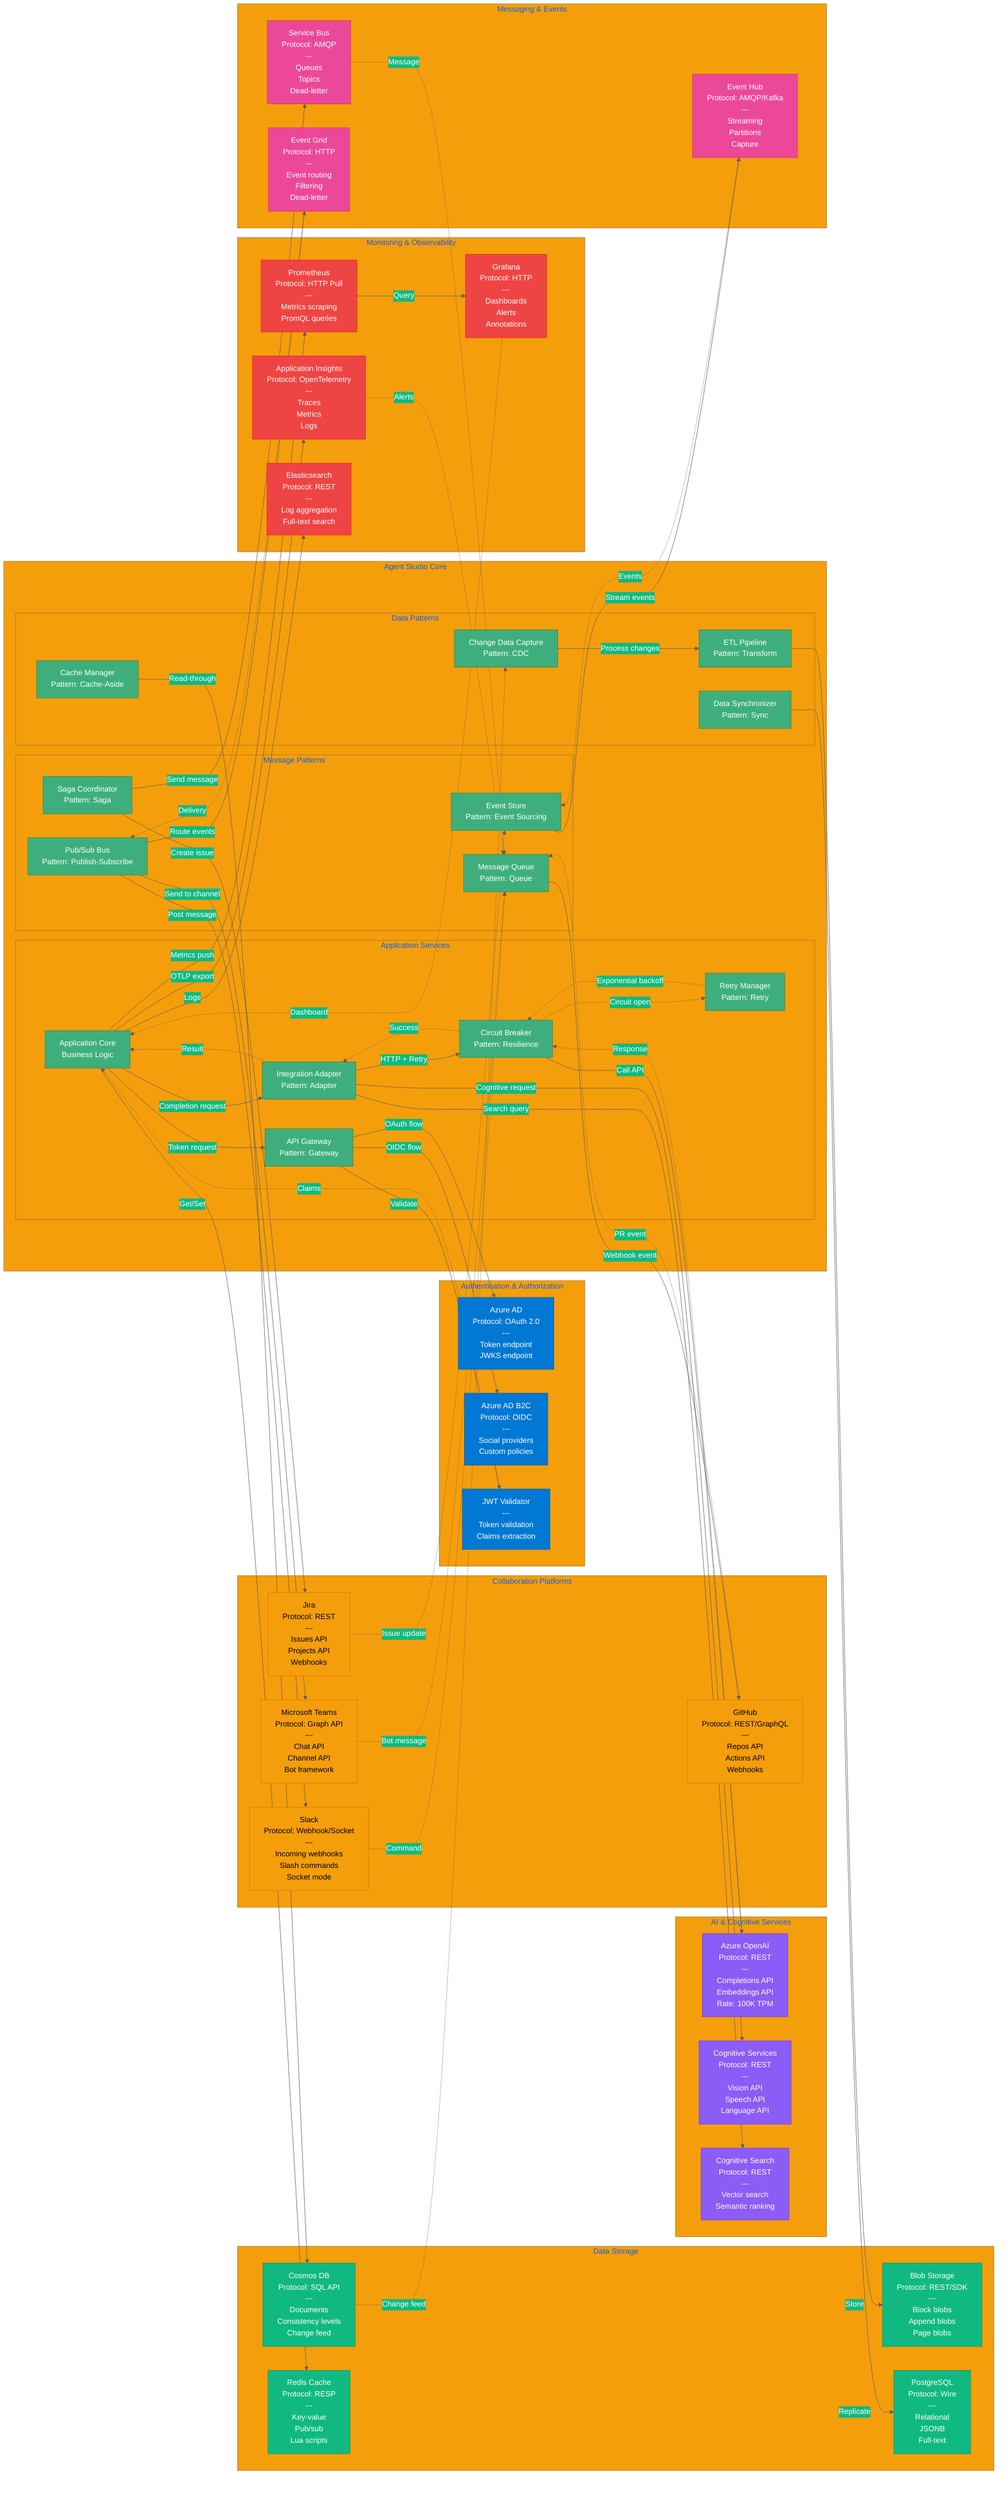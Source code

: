 %%{init: {'theme':'base', 'themeVariables': { 'primaryColor':'#8b5cf6', 'primaryTextColor':'#fff', 'primaryBorderColor':'#7c3aed', 'lineColor':'#5c5c5c', 'secondaryColor':'#10b981', 'tertiaryColor':'#f59e0b'}}}%%

graph LR
    subgraph "Agent Studio Core"
        subgraph "Application Services"
            app["Application Core<br/>Business Logic"]
            adapter["Integration Adapter<br/>Pattern: Adapter"]
            gateway["API Gateway<br/>Pattern: Gateway"]
            circuit["Circuit Breaker<br/>Pattern: Resilience"]
            retry["Retry Manager<br/>Pattern: Retry"]
        end

        subgraph "Message Patterns"
            queue["Message Queue<br/>Pattern: Queue"]
            pubsub["Pub/Sub Bus<br/>Pattern: Publish-Subscribe"]
            saga["Saga Coordinator<br/>Pattern: Saga"]
            event["Event Store<br/>Pattern: Event Sourcing"]
        end

        subgraph "Data Patterns"
            cache["Cache Manager<br/>Pattern: Cache-Aside"]
            cdc["Change Data Capture<br/>Pattern: CDC"]
            sync["Data Synchronizer<br/>Pattern: Sync"]
            transform["ETL Pipeline<br/>Pattern: Transform"]
        end
    end

    subgraph "Authentication & Authorization"
        aad["Azure AD<br/>Protocol: OAuth 2.0<br/>---<br/>Token endpoint<br/>JWKS endpoint"]
        b2c["Azure AD B2C<br/>Protocol: OIDC<br/>---<br/>Social providers<br/>Custom policies"]
        jwt["JWT Validator<br/>---<br/>Token validation<br/>Claims extraction"]
    end

    subgraph "AI & Cognitive Services"
        openai["Azure OpenAI<br/>Protocol: REST<br/>---<br/>Completions API<br/>Embeddings API<br/>Rate: 100K TPM"]
        cognitive["Cognitive Services<br/>Protocol: REST<br/>---<br/>Vision API<br/>Speech API<br/>Language API"]
        search["Cognitive Search<br/>Protocol: REST<br/>---<br/>Vector search<br/>Semantic ranking"]
    end

    subgraph "Collaboration Platforms"
        github["GitHub<br/>Protocol: REST/GraphQL<br/>---<br/>Repos API<br/>Actions API<br/>Webhooks"]
        slack["Slack<br/>Protocol: Webhook/Socket<br/>---<br/>Incoming webhooks<br/>Slash commands<br/>Socket mode"]
        teams["Microsoft Teams<br/>Protocol: Graph API<br/>---<br/>Chat API<br/>Channel API<br/>Bot framework"]
        jira["Jira<br/>Protocol: REST<br/>---<br/>Issues API<br/>Projects API<br/>Webhooks"]
    end

    subgraph "Monitoring & Observability"
        insights["Application Insights<br/>Protocol: OpenTelemetry<br/>---<br/>Traces<br/>Metrics<br/>Logs"]
        prometheus["Prometheus<br/>Protocol: HTTP Pull<br/>---<br/>Metrics scraping<br/>PromQL queries"]
        grafana["Grafana<br/>Protocol: HTTP<br/>---<br/>Dashboards<br/>Alerts<br/>Annotations"]
        elastic["Elasticsearch<br/>Protocol: REST<br/>---<br/>Log aggregation<br/>Full-text search"]
    end

    subgraph "Data Storage"
        cosmos["Cosmos DB<br/>Protocol: SQL API<br/>---<br/>Documents<br/>Consistency levels<br/>Change feed"]
        blob["Blob Storage<br/>Protocol: REST/SDK<br/>---<br/>Block blobs<br/>Append blobs<br/>Page blobs"]
        redis["Redis Cache<br/>Protocol: RESP<br/>---<br/>Key-value<br/>Pub/sub<br/>Lua scripts"]
        postgres["PostgreSQL<br/>Protocol: Wire<br/>---<br/>Relational<br/>JSONB<br/>Full-text"]
    end

    subgraph "Messaging & Events"
        servicebus["Service Bus<br/>Protocol: AMQP<br/>---<br/>Queues<br/>Topics<br/>Dead-letter"]
        eventhub["Event Hub<br/>Protocol: AMQP/Kafka<br/>---<br/>Streaming<br/>Partitions<br/>Capture"]
        eventgrid["Event Grid<br/>Protocol: HTTP<br/>---<br/>Event routing<br/>Filtering<br/>Dead-letter"]
    end

    %% Core to Authentication
    app -->|Token request| gateway
    gateway -->|OAuth flow| aad
    gateway -->|OIDC flow| b2c
    gateway -->|Validate| jwt
    jwt -.->|Claims| app

    %% Core to AI Services
    app -->|Completion request| adapter
    adapter -->|HTTP + Retry| circuit
    circuit -->|Call API| openai
    openai -.->|Response| circuit
    circuit -.->|Success| adapter
    adapter -.->|Result| app

    adapter -->|Cognitive request| cognitive
    adapter -->|Search query| search

    %% Core to Collaboration
    queue -->|Webhook event| github
    pubsub -->|Post message| slack
    pubsub -->|Send to channel| teams
    saga -->|Create issue| jira

    github -.->|PR event| queue
    slack -.->|Command| queue
    teams -.->|Bot message| queue
    jira -.->|Issue update| event

    %% Core to Monitoring
    app -->|OTLP export| insights
    app -->|Metrics push| prometheus
    prometheus -->|Query| grafana
    app -->|Logs| elastic

    insights -.->|Alerts| queue
    grafana -.->|Dashboard| app

    %% Core to Storage
    cache -->|Read-through| cosmos
    cosmos -.->|Change feed| cdc
    cdc -->|Process changes| transform
    transform -->|Store| blob

    app -->|Get/Set| redis
    sync -->|Replicate| postgres

    %% Core to Messaging
    saga -->|Send message| servicebus
    event -->|Stream events| eventhub
    pubsub -->|Route events| eventgrid

    servicebus -.->|Message| queue
    eventhub -.->|Events| event
    eventgrid -.->|Delivery| pubsub

    %% Retry patterns
    retry -.->|Exponential backoff| circuit
    circuit -.->|Circuit open| retry

    classDef core fill:#3eaf7c,stroke:#2d8659,color:#fff
    classDef auth fill:#0078d4,stroke:#005a9e,color:#fff
    classDef ai fill:#8b5cf6,stroke:#7c3aed,color:#fff
    classDef collab fill:#f59e0b,stroke:#d97706,color:#000
    classDef monitor fill:#ef4444,stroke:#dc2626,color:#fff
    classDef storage fill:#10b981,stroke:#059669,color:#fff
    classDef messaging fill:#ec4899,stroke:#db2777,color:#fff

    class app,adapter,gateway,circuit,retry,queue,pubsub,saga,event,cache,cdc,sync,transform core
    class aad,b2c,jwt auth
    class openai,cognitive,search ai
    class github,slack,teams,jira collab
    class insights,prometheus,grafana,elastic monitor
    class cosmos,blob,redis,postgres storage
    class servicebus,eventhub,eventgrid messaging